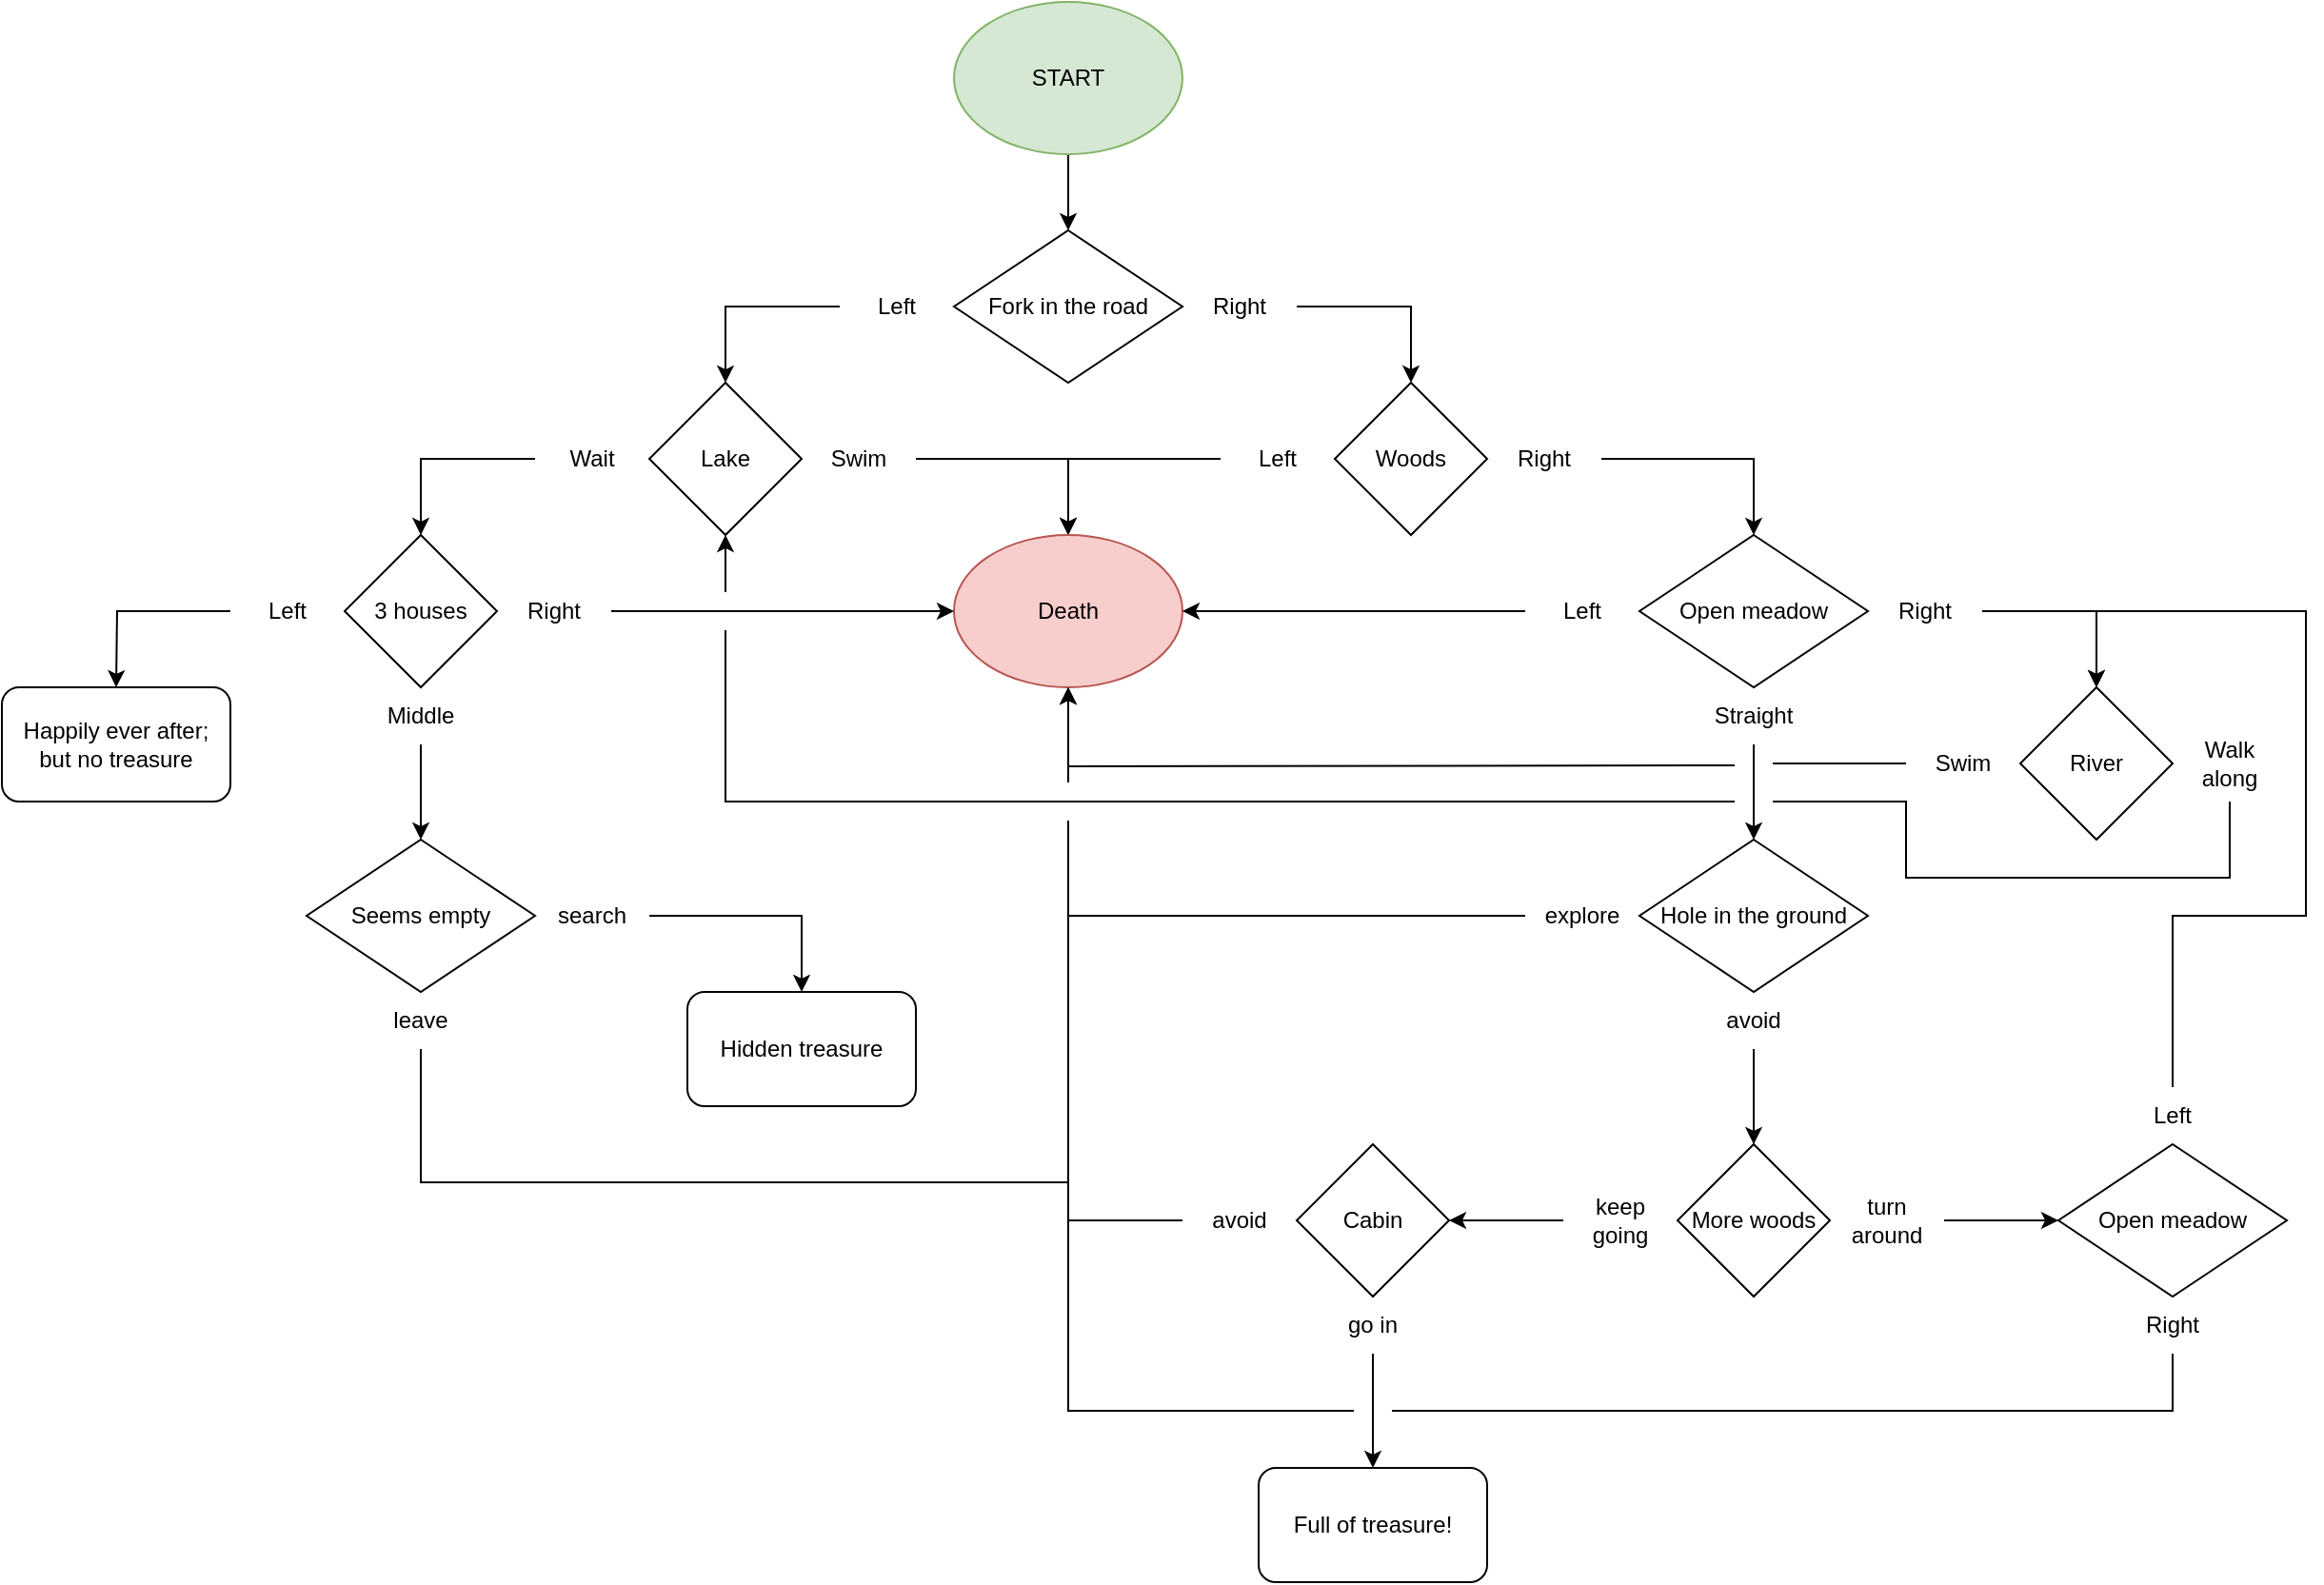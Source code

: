 <mxfile version="26.0.16">
  <diagram name="Page-1" id="Cdba50t0ieMIvedsJk5Y">
    <mxGraphModel dx="2497" dy="848" grid="1" gridSize="10" guides="1" tooltips="1" connect="1" arrows="1" fold="1" page="1" pageScale="1" pageWidth="850" pageHeight="1100" math="0" shadow="0">
      <root>
        <mxCell id="0" />
        <mxCell id="1" parent="0" />
        <mxCell id="O0Js-_DVqK8U6Sdbux2X-4" style="edgeStyle=orthogonalEdgeStyle;rounded=0;orthogonalLoop=1;jettySize=auto;html=1;entryX=0.5;entryY=0;entryDx=0;entryDy=0;" edge="1" parent="1" source="O0Js-_DVqK8U6Sdbux2X-2" target="O0Js-_DVqK8U6Sdbux2X-3">
          <mxGeometry relative="1" as="geometry" />
        </mxCell>
        <mxCell id="O0Js-_DVqK8U6Sdbux2X-2" value="START" style="ellipse;whiteSpace=wrap;html=1;fillColor=#d5e8d4;strokeColor=#82b366;" vertex="1" parent="1">
          <mxGeometry x="-60" y="40" width="120" height="80" as="geometry" />
        </mxCell>
        <mxCell id="O0Js-_DVqK8U6Sdbux2X-3" value="Fork in the road" style="rhombus;whiteSpace=wrap;html=1;" vertex="1" parent="1">
          <mxGeometry x="-60" y="160" width="120" height="80" as="geometry" />
        </mxCell>
        <mxCell id="O0Js-_DVqK8U6Sdbux2X-11" value="" style="edgeStyle=orthogonalEdgeStyle;rounded=0;orthogonalLoop=1;jettySize=auto;html=1;" edge="1" parent="1" source="O0Js-_DVqK8U6Sdbux2X-5" target="O0Js-_DVqK8U6Sdbux2X-10">
          <mxGeometry relative="1" as="geometry" />
        </mxCell>
        <mxCell id="O0Js-_DVqK8U6Sdbux2X-5" value="Left" style="text;html=1;align=center;verticalAlign=middle;whiteSpace=wrap;rounded=0;" vertex="1" parent="1">
          <mxGeometry x="-120" y="185" width="60" height="30" as="geometry" />
        </mxCell>
        <mxCell id="O0Js-_DVqK8U6Sdbux2X-9" value="" style="edgeStyle=orthogonalEdgeStyle;rounded=0;orthogonalLoop=1;jettySize=auto;html=1;" edge="1" parent="1" source="O0Js-_DVqK8U6Sdbux2X-6" target="O0Js-_DVqK8U6Sdbux2X-8">
          <mxGeometry relative="1" as="geometry" />
        </mxCell>
        <mxCell id="O0Js-_DVqK8U6Sdbux2X-6" value="Right" style="text;html=1;align=center;verticalAlign=middle;whiteSpace=wrap;rounded=0;" vertex="1" parent="1">
          <mxGeometry x="60" y="185" width="60" height="30" as="geometry" />
        </mxCell>
        <mxCell id="O0Js-_DVqK8U6Sdbux2X-8" value="Woods" style="rhombus;whiteSpace=wrap;html=1;" vertex="1" parent="1">
          <mxGeometry x="140" y="240" width="80" height="80" as="geometry" />
        </mxCell>
        <mxCell id="O0Js-_DVqK8U6Sdbux2X-10" value="Lake" style="rhombus;whiteSpace=wrap;html=1;" vertex="1" parent="1">
          <mxGeometry x="-220" y="240" width="80" height="80" as="geometry" />
        </mxCell>
        <mxCell id="O0Js-_DVqK8U6Sdbux2X-21" value="" style="edgeStyle=orthogonalEdgeStyle;rounded=0;orthogonalLoop=1;jettySize=auto;html=1;" edge="1" parent="1" source="O0Js-_DVqK8U6Sdbux2X-12" target="O0Js-_DVqK8U6Sdbux2X-20">
          <mxGeometry relative="1" as="geometry" />
        </mxCell>
        <mxCell id="O0Js-_DVqK8U6Sdbux2X-12" value="Wait" style="text;html=1;align=center;verticalAlign=middle;whiteSpace=wrap;rounded=0;" vertex="1" parent="1">
          <mxGeometry x="-280" y="265" width="60" height="30" as="geometry" />
        </mxCell>
        <mxCell id="O0Js-_DVqK8U6Sdbux2X-19" style="edgeStyle=orthogonalEdgeStyle;rounded=0;orthogonalLoop=1;jettySize=auto;html=1;" edge="1" parent="1" source="O0Js-_DVqK8U6Sdbux2X-13" target="O0Js-_DVqK8U6Sdbux2X-16">
          <mxGeometry relative="1" as="geometry" />
        </mxCell>
        <mxCell id="O0Js-_DVqK8U6Sdbux2X-13" value="Left" style="text;html=1;align=center;verticalAlign=middle;whiteSpace=wrap;rounded=0;" vertex="1" parent="1">
          <mxGeometry x="80" y="265" width="60" height="30" as="geometry" />
        </mxCell>
        <mxCell id="O0Js-_DVqK8U6Sdbux2X-18" style="edgeStyle=orthogonalEdgeStyle;rounded=0;orthogonalLoop=1;jettySize=auto;html=1;" edge="1" parent="1" source="O0Js-_DVqK8U6Sdbux2X-14" target="O0Js-_DVqK8U6Sdbux2X-16">
          <mxGeometry relative="1" as="geometry" />
        </mxCell>
        <mxCell id="O0Js-_DVqK8U6Sdbux2X-14" value="Swim" style="text;html=1;align=center;verticalAlign=middle;whiteSpace=wrap;rounded=0;" vertex="1" parent="1">
          <mxGeometry x="-140" y="265" width="60" height="30" as="geometry" />
        </mxCell>
        <mxCell id="O0Js-_DVqK8U6Sdbux2X-31" style="edgeStyle=orthogonalEdgeStyle;rounded=0;orthogonalLoop=1;jettySize=auto;html=1;" edge="1" parent="1" source="O0Js-_DVqK8U6Sdbux2X-15" target="O0Js-_DVqK8U6Sdbux2X-28">
          <mxGeometry relative="1" as="geometry" />
        </mxCell>
        <mxCell id="O0Js-_DVqK8U6Sdbux2X-15" value="Right" style="text;html=1;align=center;verticalAlign=middle;whiteSpace=wrap;rounded=0;" vertex="1" parent="1">
          <mxGeometry x="220" y="265" width="60" height="30" as="geometry" />
        </mxCell>
        <mxCell id="O0Js-_DVqK8U6Sdbux2X-16" value="Death" style="ellipse;whiteSpace=wrap;html=1;fillColor=#f8cecc;strokeColor=#b85450;" vertex="1" parent="1">
          <mxGeometry x="-60" y="320" width="120" height="80" as="geometry" />
        </mxCell>
        <mxCell id="O0Js-_DVqK8U6Sdbux2X-20" value="3 houses" style="rhombus;whiteSpace=wrap;html=1;" vertex="1" parent="1">
          <mxGeometry x="-380" y="320" width="80" height="80" as="geometry" />
        </mxCell>
        <mxCell id="O0Js-_DVqK8U6Sdbux2X-23" style="edgeStyle=orthogonalEdgeStyle;rounded=0;orthogonalLoop=1;jettySize=auto;html=1;entryX=0;entryY=0.5;entryDx=0;entryDy=0;" edge="1" parent="1" source="O0Js-_DVqK8U6Sdbux2X-22" target="O0Js-_DVqK8U6Sdbux2X-16">
          <mxGeometry relative="1" as="geometry" />
        </mxCell>
        <mxCell id="O0Js-_DVqK8U6Sdbux2X-22" value="Right" style="text;html=1;align=center;verticalAlign=middle;whiteSpace=wrap;rounded=0;" vertex="1" parent="1">
          <mxGeometry x="-300" y="345" width="60" height="30" as="geometry" />
        </mxCell>
        <mxCell id="O0Js-_DVqK8U6Sdbux2X-27" value="" style="edgeStyle=orthogonalEdgeStyle;rounded=0;orthogonalLoop=1;jettySize=auto;html=1;" edge="1" parent="1" source="O0Js-_DVqK8U6Sdbux2X-24" target="O0Js-_DVqK8U6Sdbux2X-26">
          <mxGeometry relative="1" as="geometry" />
        </mxCell>
        <mxCell id="O0Js-_DVqK8U6Sdbux2X-24" value="Middle" style="text;html=1;align=center;verticalAlign=middle;whiteSpace=wrap;rounded=0;" vertex="1" parent="1">
          <mxGeometry x="-370" y="400" width="60" height="30" as="geometry" />
        </mxCell>
        <mxCell id="O0Js-_DVqK8U6Sdbux2X-33" value="" style="edgeStyle=orthogonalEdgeStyle;rounded=0;orthogonalLoop=1;jettySize=auto;html=1;" edge="1" parent="1" source="O0Js-_DVqK8U6Sdbux2X-25">
          <mxGeometry relative="1" as="geometry">
            <mxPoint x="-500" y="400" as="targetPoint" />
          </mxGeometry>
        </mxCell>
        <mxCell id="O0Js-_DVqK8U6Sdbux2X-25" value="Left" style="text;html=1;align=center;verticalAlign=middle;whiteSpace=wrap;rounded=0;" vertex="1" parent="1">
          <mxGeometry x="-440" y="345" width="60" height="30" as="geometry" />
        </mxCell>
        <mxCell id="O0Js-_DVqK8U6Sdbux2X-26" value="Seems empty" style="rhombus;whiteSpace=wrap;html=1;" vertex="1" parent="1">
          <mxGeometry x="-400" y="480" width="120" height="80" as="geometry" />
        </mxCell>
        <mxCell id="O0Js-_DVqK8U6Sdbux2X-28" value="Open meadow" style="rhombus;whiteSpace=wrap;html=1;" vertex="1" parent="1">
          <mxGeometry x="300" y="320" width="120" height="80" as="geometry" />
        </mxCell>
        <mxCell id="O0Js-_DVqK8U6Sdbux2X-36" value="Hole in the ground" style="rhombus;whiteSpace=wrap;html=1;" vertex="1" parent="1">
          <mxGeometry x="300" y="480" width="120" height="80" as="geometry" />
        </mxCell>
        <mxCell id="O0Js-_DVqK8U6Sdbux2X-38" value="River" style="rhombus;whiteSpace=wrap;html=1;" vertex="1" parent="1">
          <mxGeometry x="500" y="400" width="80" height="80" as="geometry" />
        </mxCell>
        <mxCell id="O0Js-_DVqK8U6Sdbux2X-45" style="edgeStyle=orthogonalEdgeStyle;rounded=0;orthogonalLoop=1;jettySize=auto;html=1;entryX=0.5;entryY=0;entryDx=0;entryDy=0;" edge="1" parent="1" source="O0Js-_DVqK8U6Sdbux2X-40" target="O0Js-_DVqK8U6Sdbux2X-36">
          <mxGeometry relative="1" as="geometry" />
        </mxCell>
        <mxCell id="O0Js-_DVqK8U6Sdbux2X-40" value="Straight" style="text;html=1;align=center;verticalAlign=middle;whiteSpace=wrap;rounded=0;" vertex="1" parent="1">
          <mxGeometry x="330" y="400" width="60" height="30" as="geometry" />
        </mxCell>
        <mxCell id="O0Js-_DVqK8U6Sdbux2X-44" style="edgeStyle=orthogonalEdgeStyle;rounded=0;orthogonalLoop=1;jettySize=auto;html=1;entryX=0.5;entryY=0;entryDx=0;entryDy=0;" edge="1" parent="1" source="O0Js-_DVqK8U6Sdbux2X-41" target="O0Js-_DVqK8U6Sdbux2X-38">
          <mxGeometry relative="1" as="geometry" />
        </mxCell>
        <mxCell id="O0Js-_DVqK8U6Sdbux2X-41" value="Right" style="text;html=1;align=center;verticalAlign=middle;whiteSpace=wrap;rounded=0;" vertex="1" parent="1">
          <mxGeometry x="420" y="345" width="60" height="30" as="geometry" />
        </mxCell>
        <mxCell id="O0Js-_DVqK8U6Sdbux2X-43" style="edgeStyle=orthogonalEdgeStyle;rounded=0;orthogonalLoop=1;jettySize=auto;html=1;entryX=1;entryY=0.5;entryDx=0;entryDy=0;" edge="1" parent="1" source="O0Js-_DVqK8U6Sdbux2X-42" target="O0Js-_DVqK8U6Sdbux2X-16">
          <mxGeometry relative="1" as="geometry">
            <mxPoint x="180" y="400" as="targetPoint" />
          </mxGeometry>
        </mxCell>
        <mxCell id="O0Js-_DVqK8U6Sdbux2X-42" value="Left" style="text;html=1;align=center;verticalAlign=middle;whiteSpace=wrap;rounded=0;" vertex="1" parent="1">
          <mxGeometry x="240" y="345" width="60" height="30" as="geometry" />
        </mxCell>
        <mxCell id="O0Js-_DVqK8U6Sdbux2X-47" value="Happily ever after;&lt;div&gt;but no treasure&lt;/div&gt;" style="rounded=1;whiteSpace=wrap;html=1;" vertex="1" parent="1">
          <mxGeometry x="-560" y="400" width="120" height="60" as="geometry" />
        </mxCell>
        <mxCell id="O0Js-_DVqK8U6Sdbux2X-49" style="edgeStyle=orthogonalEdgeStyle;rounded=0;orthogonalLoop=1;jettySize=auto;html=1;entryX=0.5;entryY=1;entryDx=0;entryDy=0;" edge="1" parent="1" target="O0Js-_DVqK8U6Sdbux2X-16">
          <mxGeometry relative="1" as="geometry">
            <mxPoint x="350" y="441" as="sourcePoint" />
          </mxGeometry>
        </mxCell>
        <mxCell id="O0Js-_DVqK8U6Sdbux2X-48" value="Swim" style="text;html=1;align=center;verticalAlign=middle;whiteSpace=wrap;rounded=0;" vertex="1" parent="1">
          <mxGeometry x="440" y="425" width="60" height="30" as="geometry" />
        </mxCell>
        <mxCell id="O0Js-_DVqK8U6Sdbux2X-50" value="" style="endArrow=none;html=1;rounded=0;exitX=0;exitY=0.5;exitDx=0;exitDy=0;" edge="1" parent="1" source="O0Js-_DVqK8U6Sdbux2X-48">
          <mxGeometry width="50" height="50" relative="1" as="geometry">
            <mxPoint x="-10" y="460" as="sourcePoint" />
            <mxPoint x="370" y="440" as="targetPoint" />
          </mxGeometry>
        </mxCell>
        <mxCell id="O0Js-_DVqK8U6Sdbux2X-51" value="Walk along" style="text;html=1;align=center;verticalAlign=middle;whiteSpace=wrap;rounded=0;" vertex="1" parent="1">
          <mxGeometry x="580" y="425" width="60" height="30" as="geometry" />
        </mxCell>
        <mxCell id="O0Js-_DVqK8U6Sdbux2X-53" value="" style="endArrow=none;html=1;rounded=0;" edge="1" parent="1">
          <mxGeometry width="50" height="50" relative="1" as="geometry">
            <mxPoint x="370" y="460" as="sourcePoint" />
            <mxPoint x="610" y="460" as="targetPoint" />
            <Array as="points">
              <mxPoint x="440" y="460" />
              <mxPoint x="440" y="500" />
              <mxPoint x="610" y="500" />
            </Array>
          </mxGeometry>
        </mxCell>
        <mxCell id="O0Js-_DVqK8U6Sdbux2X-54" value="" style="endArrow=classic;html=1;rounded=0;entryX=0.5;entryY=1;entryDx=0;entryDy=0;" edge="1" parent="1" target="O0Js-_DVqK8U6Sdbux2X-10">
          <mxGeometry width="50" height="50" relative="1" as="geometry">
            <mxPoint x="-180" y="350" as="sourcePoint" />
            <mxPoint x="-170" y="440" as="targetPoint" />
          </mxGeometry>
        </mxCell>
        <mxCell id="O0Js-_DVqK8U6Sdbux2X-55" value="" style="endArrow=none;html=1;rounded=0;" edge="1" parent="1">
          <mxGeometry width="50" height="50" relative="1" as="geometry">
            <mxPoint x="350" y="460" as="sourcePoint" />
            <mxPoint x="-180" y="370" as="targetPoint" />
            <Array as="points">
              <mxPoint x="-180" y="460" />
            </Array>
          </mxGeometry>
        </mxCell>
        <mxCell id="O0Js-_DVqK8U6Sdbux2X-56" value="" style="endArrow=none;html=1;rounded=0;entryX=0;entryY=0.5;entryDx=0;entryDy=0;" edge="1" parent="1" target="O0Js-_DVqK8U6Sdbux2X-58">
          <mxGeometry width="50" height="50" relative="1" as="geometry">
            <mxPoint y="470" as="sourcePoint" />
            <mxPoint x="250" y="520" as="targetPoint" />
            <Array as="points">
              <mxPoint y="520" />
            </Array>
          </mxGeometry>
        </mxCell>
        <mxCell id="O0Js-_DVqK8U6Sdbux2X-57" value="" style="endArrow=classic;html=1;rounded=0;" edge="1" parent="1">
          <mxGeometry width="50" height="50" relative="1" as="geometry">
            <mxPoint y="450" as="sourcePoint" />
            <mxPoint y="400" as="targetPoint" />
          </mxGeometry>
        </mxCell>
        <mxCell id="O0Js-_DVqK8U6Sdbux2X-58" value="explore" style="text;html=1;align=center;verticalAlign=middle;whiteSpace=wrap;rounded=0;" vertex="1" parent="1">
          <mxGeometry x="240" y="505" width="60" height="30" as="geometry" />
        </mxCell>
        <mxCell id="O0Js-_DVqK8U6Sdbux2X-66" value="" style="edgeStyle=orthogonalEdgeStyle;rounded=0;orthogonalLoop=1;jettySize=auto;html=1;" edge="1" parent="1" source="O0Js-_DVqK8U6Sdbux2X-59" target="O0Js-_DVqK8U6Sdbux2X-65">
          <mxGeometry relative="1" as="geometry" />
        </mxCell>
        <mxCell id="O0Js-_DVqK8U6Sdbux2X-59" value="avoid" style="text;html=1;align=center;verticalAlign=middle;whiteSpace=wrap;rounded=0;" vertex="1" parent="1">
          <mxGeometry x="330" y="560" width="60" height="30" as="geometry" />
        </mxCell>
        <mxCell id="O0Js-_DVqK8U6Sdbux2X-60" value="leave" style="text;html=1;align=center;verticalAlign=middle;whiteSpace=wrap;rounded=0;" vertex="1" parent="1">
          <mxGeometry x="-370" y="560" width="60" height="30" as="geometry" />
        </mxCell>
        <mxCell id="O0Js-_DVqK8U6Sdbux2X-64" style="edgeStyle=orthogonalEdgeStyle;rounded=0;orthogonalLoop=1;jettySize=auto;html=1;entryX=0.5;entryY=0;entryDx=0;entryDy=0;" edge="1" parent="1" source="O0Js-_DVqK8U6Sdbux2X-61" target="O0Js-_DVqK8U6Sdbux2X-63">
          <mxGeometry relative="1" as="geometry" />
        </mxCell>
        <mxCell id="O0Js-_DVqK8U6Sdbux2X-61" value="search" style="text;html=1;align=center;verticalAlign=middle;whiteSpace=wrap;rounded=0;" vertex="1" parent="1">
          <mxGeometry x="-280" y="505" width="60" height="30" as="geometry" />
        </mxCell>
        <mxCell id="O0Js-_DVqK8U6Sdbux2X-63" value="Hidden treasure" style="rounded=1;whiteSpace=wrap;html=1;" vertex="1" parent="1">
          <mxGeometry x="-200" y="560" width="120" height="60" as="geometry" />
        </mxCell>
        <mxCell id="O0Js-_DVqK8U6Sdbux2X-65" value="More woods" style="rhombus;whiteSpace=wrap;html=1;" vertex="1" parent="1">
          <mxGeometry x="320" y="640" width="80" height="80" as="geometry" />
        </mxCell>
        <mxCell id="O0Js-_DVqK8U6Sdbux2X-69" style="edgeStyle=orthogonalEdgeStyle;rounded=0;orthogonalLoop=1;jettySize=auto;html=1;entryX=1;entryY=0.5;entryDx=0;entryDy=0;" edge="1" parent="1" source="O0Js-_DVqK8U6Sdbux2X-67">
          <mxGeometry relative="1" as="geometry">
            <mxPoint x="200" y="680" as="targetPoint" />
          </mxGeometry>
        </mxCell>
        <mxCell id="O0Js-_DVqK8U6Sdbux2X-67" value="keep going" style="text;html=1;align=center;verticalAlign=middle;whiteSpace=wrap;rounded=0;" vertex="1" parent="1">
          <mxGeometry x="260" y="665" width="60" height="30" as="geometry" />
        </mxCell>
        <mxCell id="O0Js-_DVqK8U6Sdbux2X-70" value="Cabin" style="rhombus;whiteSpace=wrap;html=1;" vertex="1" parent="1">
          <mxGeometry x="120" y="640" width="80" height="80" as="geometry" />
        </mxCell>
        <mxCell id="O0Js-_DVqK8U6Sdbux2X-76" style="edgeStyle=orthogonalEdgeStyle;rounded=0;orthogonalLoop=1;jettySize=auto;html=1;entryX=0.5;entryY=0;entryDx=0;entryDy=0;" edge="1" parent="1" source="O0Js-_DVqK8U6Sdbux2X-71" target="O0Js-_DVqK8U6Sdbux2X-75">
          <mxGeometry relative="1" as="geometry" />
        </mxCell>
        <mxCell id="O0Js-_DVqK8U6Sdbux2X-71" value="go in" style="text;html=1;align=center;verticalAlign=middle;whiteSpace=wrap;rounded=0;" vertex="1" parent="1">
          <mxGeometry x="130" y="720" width="60" height="30" as="geometry" />
        </mxCell>
        <mxCell id="O0Js-_DVqK8U6Sdbux2X-72" value="avoid" style="text;html=1;align=center;verticalAlign=middle;whiteSpace=wrap;rounded=0;" vertex="1" parent="1">
          <mxGeometry x="60" y="665" width="60" height="30" as="geometry" />
        </mxCell>
        <mxCell id="O0Js-_DVqK8U6Sdbux2X-74" value="" style="endArrow=none;html=1;rounded=0;exitX=0;exitY=0.5;exitDx=0;exitDy=0;" edge="1" parent="1" source="O0Js-_DVqK8U6Sdbux2X-72">
          <mxGeometry width="50" height="50" relative="1" as="geometry">
            <mxPoint x="20" y="680" as="sourcePoint" />
            <mxPoint y="520" as="targetPoint" />
            <Array as="points">
              <mxPoint y="680" />
            </Array>
          </mxGeometry>
        </mxCell>
        <mxCell id="O0Js-_DVqK8U6Sdbux2X-75" value="Full of treasure!" style="rounded=1;whiteSpace=wrap;html=1;" vertex="1" parent="1">
          <mxGeometry x="100" y="810" width="120" height="60" as="geometry" />
        </mxCell>
        <mxCell id="O0Js-_DVqK8U6Sdbux2X-79" value="" style="edgeStyle=orthogonalEdgeStyle;rounded=0;orthogonalLoop=1;jettySize=auto;html=1;" edge="1" parent="1" source="O0Js-_DVqK8U6Sdbux2X-77" target="O0Js-_DVqK8U6Sdbux2X-78">
          <mxGeometry relative="1" as="geometry" />
        </mxCell>
        <mxCell id="O0Js-_DVqK8U6Sdbux2X-77" value="turn around" style="text;html=1;align=center;verticalAlign=middle;whiteSpace=wrap;rounded=0;" vertex="1" parent="1">
          <mxGeometry x="400" y="665" width="60" height="30" as="geometry" />
        </mxCell>
        <mxCell id="O0Js-_DVqK8U6Sdbux2X-78" value="Open meadow" style="rhombus;whiteSpace=wrap;html=1;" vertex="1" parent="1">
          <mxGeometry x="520" y="640" width="120" height="80" as="geometry" />
        </mxCell>
        <mxCell id="O0Js-_DVqK8U6Sdbux2X-81" style="edgeStyle=orthogonalEdgeStyle;rounded=0;orthogonalLoop=1;jettySize=auto;html=1;entryX=0.5;entryY=0;entryDx=0;entryDy=0;" edge="1" parent="1" source="O0Js-_DVqK8U6Sdbux2X-80" target="O0Js-_DVqK8U6Sdbux2X-38">
          <mxGeometry relative="1" as="geometry">
            <mxPoint x="630" y="380" as="targetPoint" />
            <Array as="points">
              <mxPoint x="580" y="520" />
              <mxPoint x="650" y="520" />
              <mxPoint x="650" y="360" />
              <mxPoint x="540" y="360" />
            </Array>
          </mxGeometry>
        </mxCell>
        <mxCell id="O0Js-_DVqK8U6Sdbux2X-80" value="Left" style="text;html=1;align=center;verticalAlign=middle;whiteSpace=wrap;rounded=0;" vertex="1" parent="1">
          <mxGeometry x="550" y="610" width="60" height="30" as="geometry" />
        </mxCell>
        <mxCell id="O0Js-_DVqK8U6Sdbux2X-82" value="Right" style="text;html=1;align=center;verticalAlign=middle;whiteSpace=wrap;rounded=0;" vertex="1" parent="1">
          <mxGeometry x="550" y="720" width="60" height="30" as="geometry" />
        </mxCell>
        <mxCell id="O0Js-_DVqK8U6Sdbux2X-83" value="" style="endArrow=none;html=1;rounded=0;entryX=0.5;entryY=1;entryDx=0;entryDy=0;" edge="1" parent="1" target="O0Js-_DVqK8U6Sdbux2X-82">
          <mxGeometry width="50" height="50" relative="1" as="geometry">
            <mxPoint x="170" y="780" as="sourcePoint" />
            <mxPoint x="580" y="820" as="targetPoint" />
            <Array as="points">
              <mxPoint x="300" y="780" />
              <mxPoint x="580" y="780" />
            </Array>
          </mxGeometry>
        </mxCell>
        <mxCell id="O0Js-_DVqK8U6Sdbux2X-84" value="" style="endArrow=none;html=1;rounded=0;" edge="1" parent="1">
          <mxGeometry width="50" height="50" relative="1" as="geometry">
            <mxPoint x="150" y="780" as="sourcePoint" />
            <mxPoint y="680" as="targetPoint" />
            <Array as="points">
              <mxPoint y="780" />
            </Array>
          </mxGeometry>
        </mxCell>
        <mxCell id="O0Js-_DVqK8U6Sdbux2X-86" value="" style="endArrow=none;html=1;rounded=0;exitX=0.5;exitY=1;exitDx=0;exitDy=0;" edge="1" parent="1" source="O0Js-_DVqK8U6Sdbux2X-60">
          <mxGeometry width="50" height="50" relative="1" as="geometry">
            <mxPoint x="-300" y="700" as="sourcePoint" />
            <mxPoint y="660" as="targetPoint" />
            <Array as="points">
              <mxPoint x="-340" y="660" />
            </Array>
          </mxGeometry>
        </mxCell>
      </root>
    </mxGraphModel>
  </diagram>
</mxfile>
